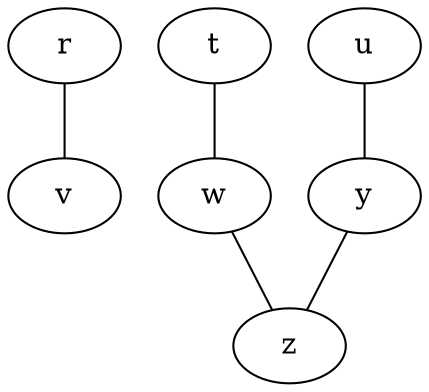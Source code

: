 graph G {
r -- v[label="",weight=""];
t -- w[label="",weight=""];
u -- y[label="",weight=""];
w -- z[label="",weight=""];
y -- z[label="",weight=""];
}
